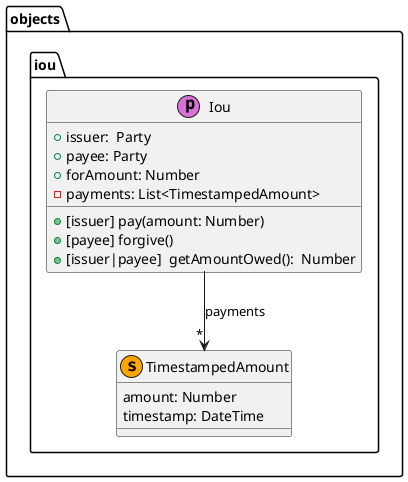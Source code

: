 @startuml
namespace objects.iou {
    class TimestampedAmount << (s,orange) >>  {
        amount: Number
        timestamp: DateTime
    }

    class Iou << (p,orchid) >> {
        +issuer:  Party
        +payee: Party
        +forAmount: Number
        -payments: List<TimestampedAmount>
        +[issuer] pay(amount: Number)
        +[payee] forgive()
        +[issuer|payee]  getAmountOwed():  Number
    }
    Iou --> "*" TimestampedAmount : payments
}
@enduml